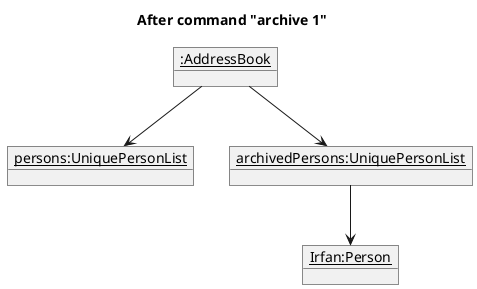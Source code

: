 @startuml

title After command "archive 1"

object "<u>:AddressBook</u>" as addressBook

object "<u>persons:UniquePersonList</u>" as personsObj

object "<u>archivedPersons:UniquePersonList</u>" as archivedPersonsObj

object "<u>Irfan:Person</u>" as Irfan

addressBook -down-> personsObj
addressBook -down-> archivedPersonsObj
personsObj -[hidden]right-> archivedPersonsObj
archivedPersonsObj -down-> Irfan

@enduml
